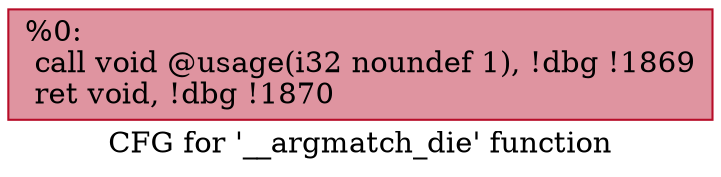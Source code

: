 digraph "CFG for '__argmatch_die' function" {
	label="CFG for '__argmatch_die' function";

	Node0x2191640 [shape=record,color="#b70d28ff", style=filled, fillcolor="#b70d2870",label="{%0:\l  call void @usage(i32 noundef 1), !dbg !1869\l  ret void, !dbg !1870\l}"];
}
